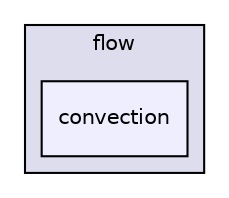 digraph "SU2_CFD/include/numerics/flow/convection" {
  compound=true
  node [ fontsize="10", fontname="Helvetica"];
  edge [ labelfontsize="10", labelfontname="Helvetica"];
  subgraph clusterdir_e1f0f8ddb5d29c4c7adf1b07b1c16b62 {
    graph [ bgcolor="#ddddee", pencolor="black", label="flow" fontname="Helvetica", fontsize="10", URL="dir_e1f0f8ddb5d29c4c7adf1b07b1c16b62.html"]
  dir_e00e08ae44818437e00e1eab95215d4e [shape=box, label="convection", style="filled", fillcolor="#eeeeff", pencolor="black", URL="dir_e00e08ae44818437e00e1eab95215d4e.html"];
  }
}
